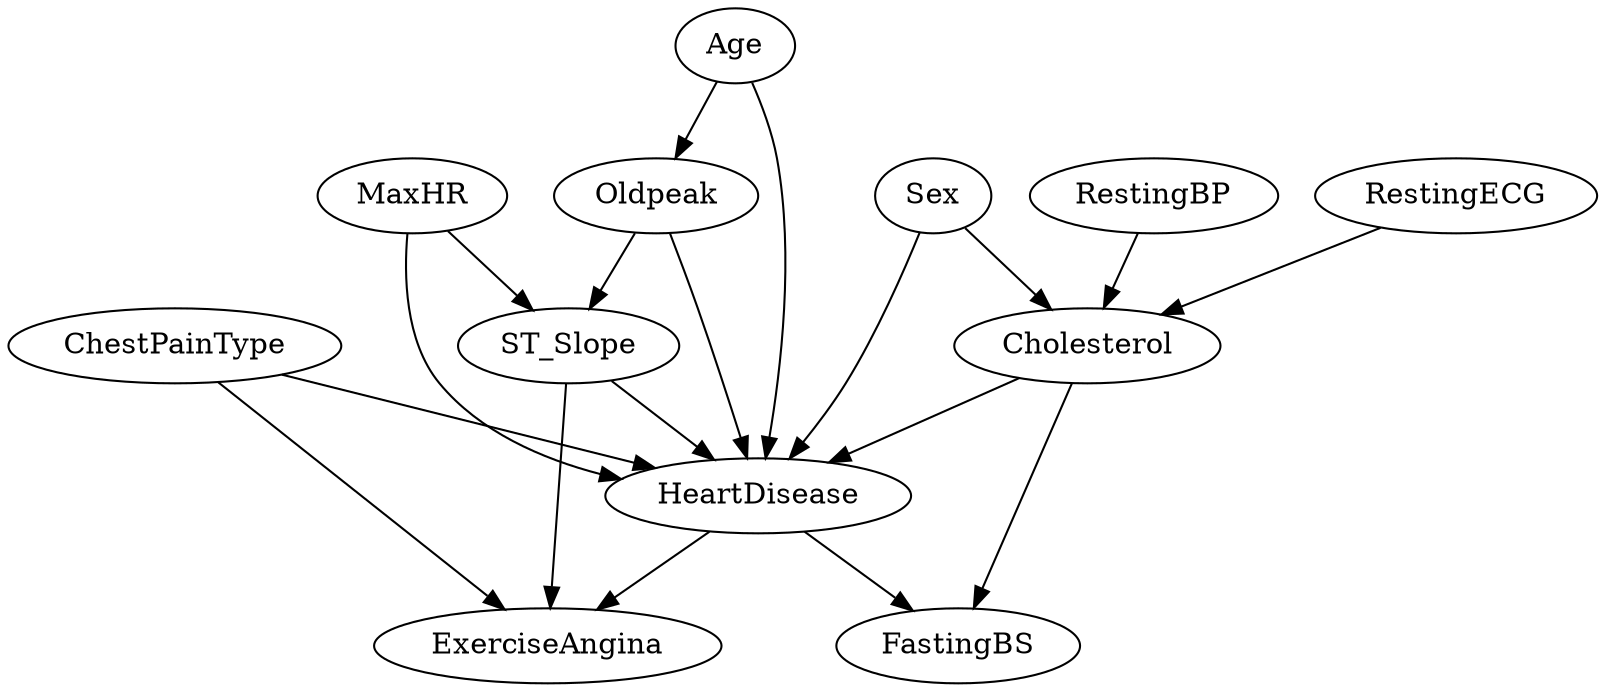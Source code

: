 // BN learned from data using Hill Climb Search
digraph "Learned Bayesian Network" {
	Age
	Sex
	ChestPainType
	RestingBP
	Cholesterol
	FastingBS
	RestingECG
	MaxHR
	ExerciseAngina
	Oldpeak
	ST_Slope
	HeartDisease
	RestingECG -> Cholesterol
	Sex -> Cholesterol
	RestingBP -> Cholesterol
	HeartDisease -> FastingBS
	Cholesterol -> FastingBS
	HeartDisease -> ExerciseAngina
	ChestPainType -> ExerciseAngina
	ST_Slope -> ExerciseAngina
	Age -> Oldpeak
	Oldpeak -> ST_Slope
	MaxHR -> ST_Slope
	ST_Slope -> HeartDisease
	ChestPainType -> HeartDisease
	Cholesterol -> HeartDisease
	MaxHR -> HeartDisease
	Age -> HeartDisease
	Sex -> HeartDisease
	Oldpeak -> HeartDisease
}
